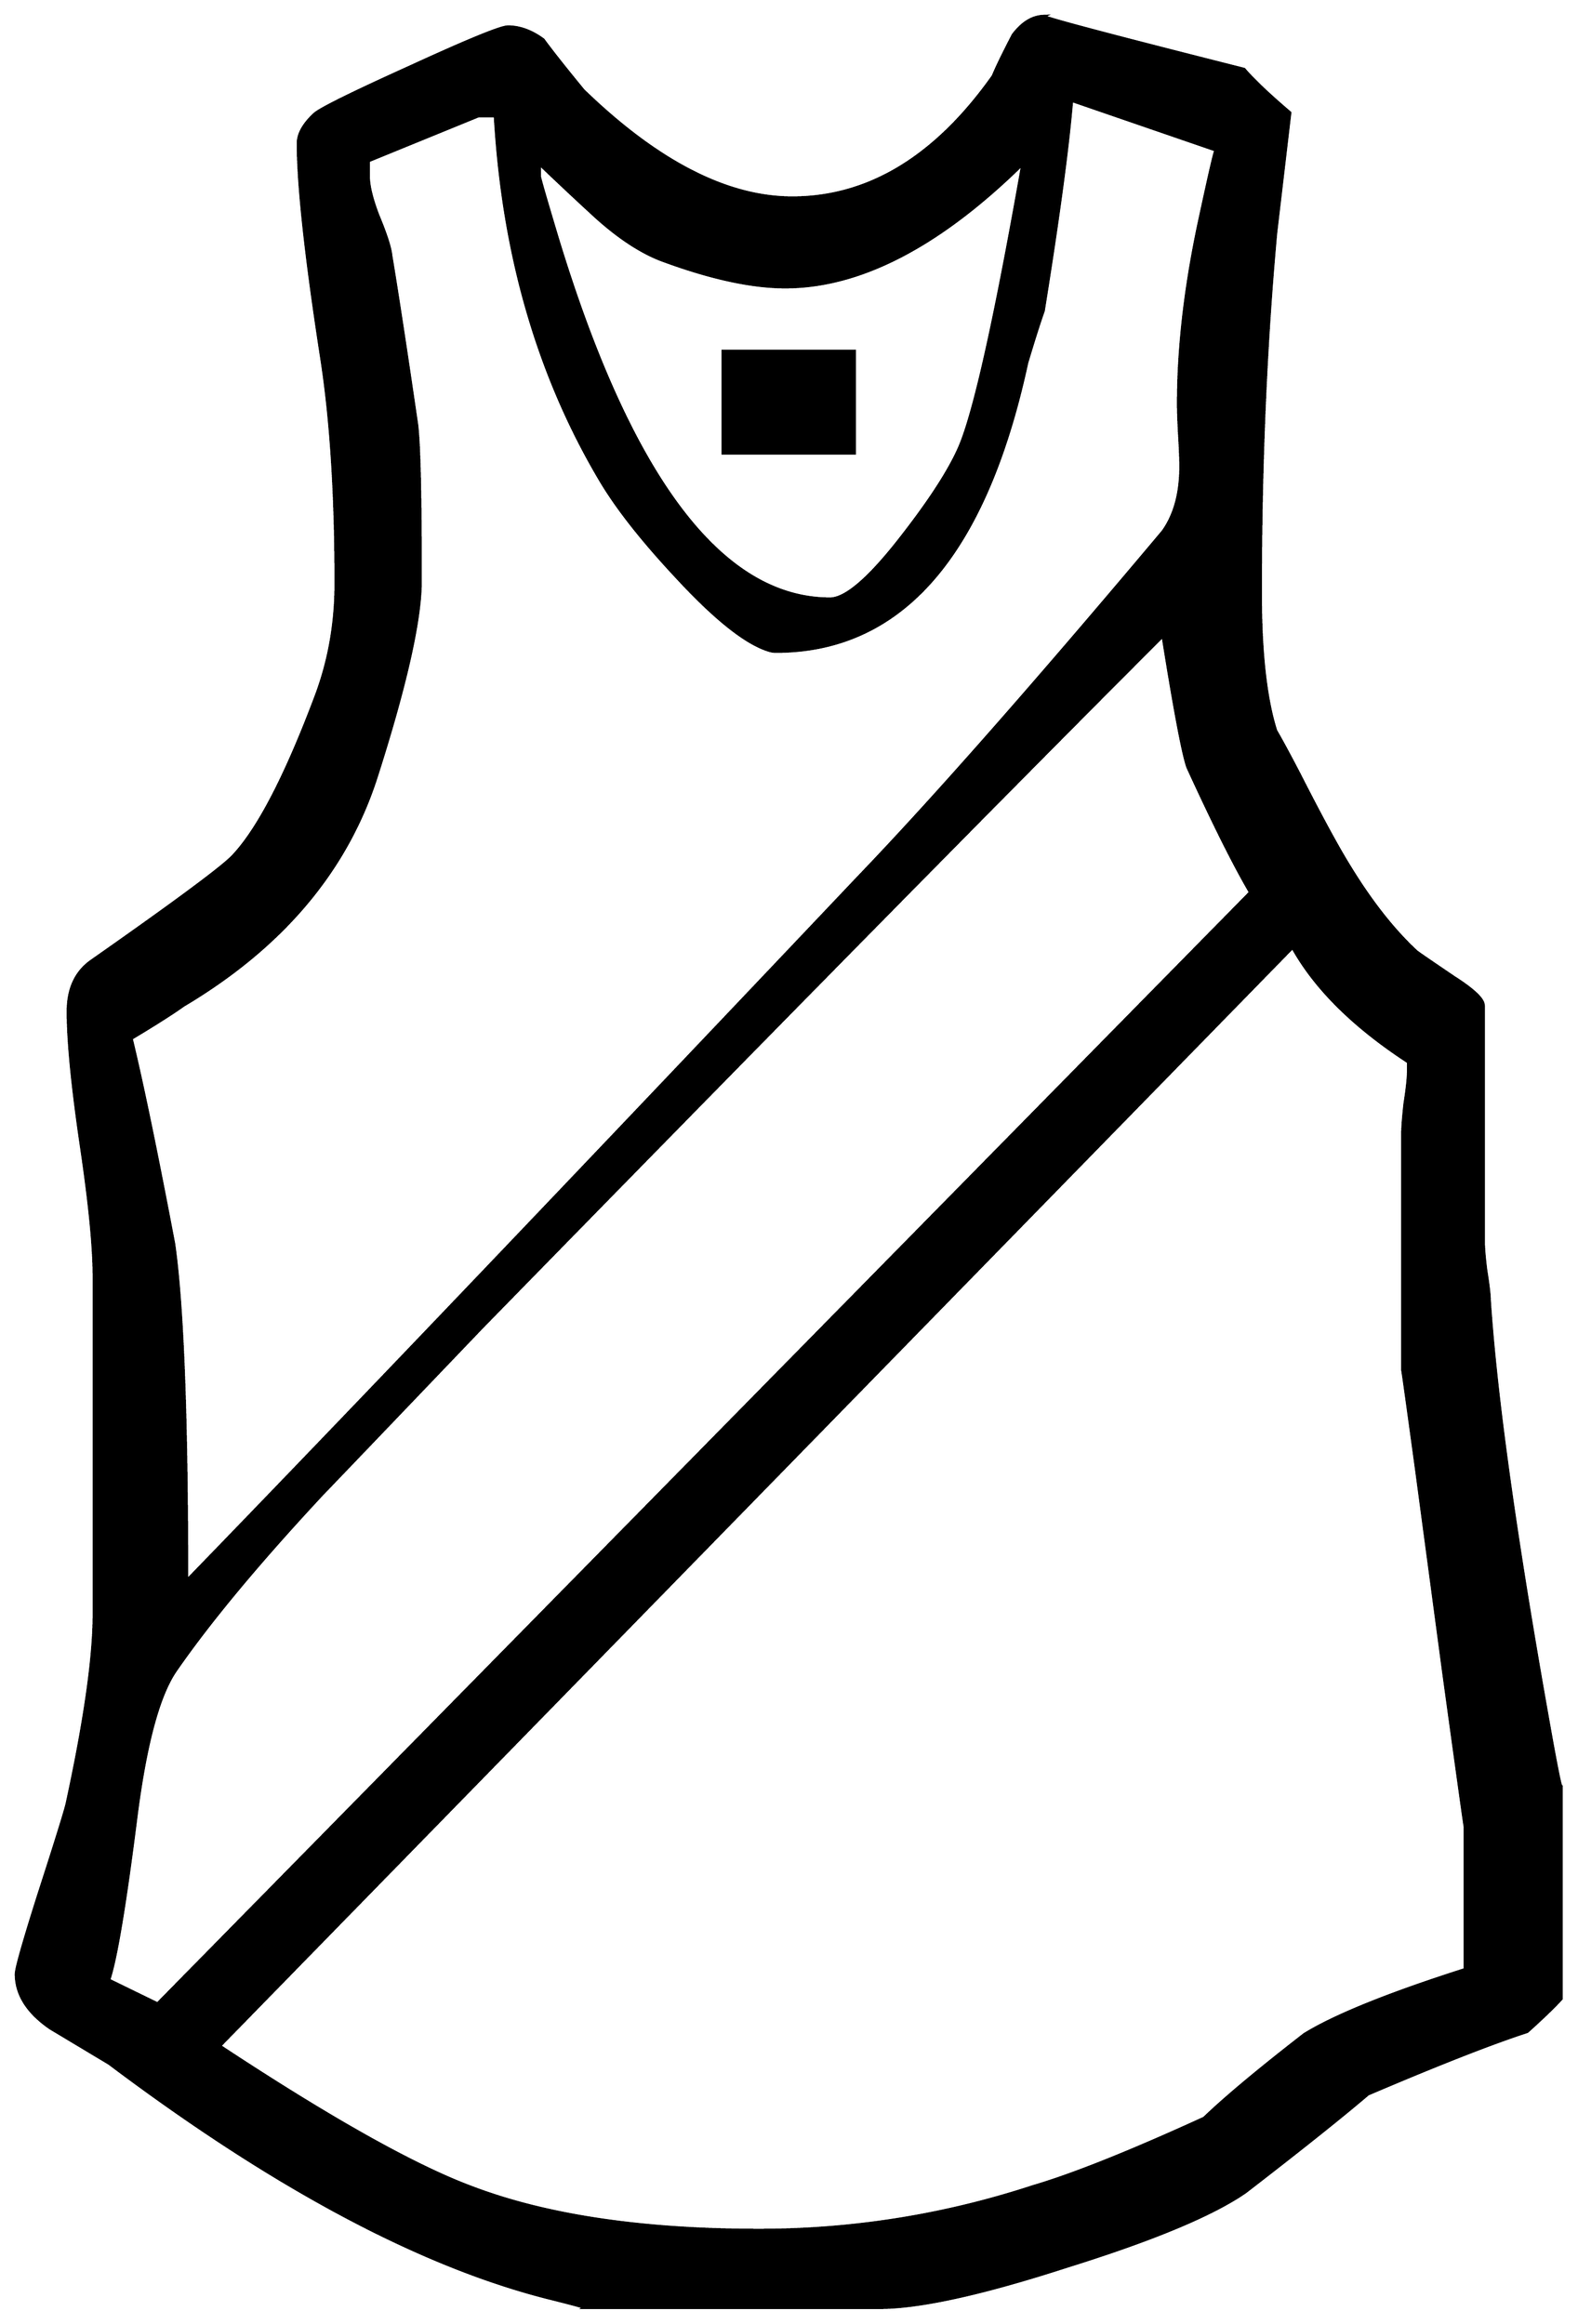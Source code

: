 


\begin{tikzpicture}[y=0.80pt, x=0.80pt, yscale=-1.0, xscale=1.0, inner sep=0pt, outer sep=0pt]
\begin{scope}[shift={(100.0,1710.0)},nonzero rule]
  \path[draw=.,fill=.,line width=1.600pt] (1392.0,123.0) .. controls
    (1386.0,129.667) and (1376.333,139.0) .. (1363.0,151.0) ..
    controls (1332.333,161.0) and (1287.333,178.667) .. (1228.0,204.0)
    .. controls (1205.333,223.333) and (1170.667,251.0) ..
    (1124.0,287.0) .. controls (1096.0,306.333) and (1045.667,327.333)
    .. (973.0,350.0) .. controls (901.0,373.333) and (848.0,385.0)
    .. (814.0,385.0) -- (563.0,385.0) .. controls (565.0,385.0)
    and (555.333,382.333) .. (534.0,377.0) .. controls (425.333,349.667)
    and (301.0,283.333) .. (161.0,178.0) .. controls (144.333,168.0)
    and (127.667,158.0) .. (111.0,148.0) .. controls (91.667,134.667)
    and (82.0,119.333) .. (82.0,102.0) .. controls (82.0,97.333) and
    (88.333,75.0) .. (101.0,35.0) .. controls (115.0,-8.333) and
    (123.0,-34.0) .. (125.0,-42.0) .. controls (140.333,-112.667)
    and (148.0,-166.333) .. (148.0,-203.0) -- (148.0,-489.0) ..
    controls (148.0,-514.333) and (144.333,-551.667) .. (137.0,-601.0)
    .. controls (129.667,-651.0) and (126.0,-688.667) ..
    (126.0,-714.0) .. controls (126.0,-733.333) and (132.667,-747.667)
    .. (146.0,-757.0) .. controls (217.333,-807.0) and
    (257.333,-836.667) .. (266.0,-846.0) .. controls (287.333,-868.667)
    and (310.667,-913.667) .. (336.0,-981.0) .. controls
    (347.333,-1011.0) and (353.0,-1043.0) .. (353.0,-1077.0) ..
    controls (353.0,-1151.667) and (349.0,-1215.0) ..
    (341.0,-1267.0) .. controls (327.667,-1353.0) and
    (321.0,-1414.0) .. (321.0,-1450.0) .. controls
    (321.0,-1458.0) and (325.667,-1466.333) .. (335.0,-1475.0) ..
    controls (340.333,-1479.667) and (367.333,-1493.0) ..
    (416.0,-1515.0) .. controls (465.333,-1537.667) and
    (493.0,-1549.0) .. (499.0,-1549.0) .. controls
    (509.0,-1549.0) and (519.0,-1545.333) .. (529.0,-1538.0) ..
    controls (536.333,-1528.0) and (547.667,-1513.667) ..
    (563.0,-1495.0) .. controls (625.667,-1434.333) and
    (684.667,-1404.0) .. (740.0,-1404.0) .. controls
    (804.667,-1404.0) and (861.333,-1438.333) .. (910.0,-1507.0) ..
    controls (913.333,-1515.0) and (919.0,-1526.667) ..
    (927.0,-1542.0) .. controls (935.0,-1552.667) and
    (944.0,-1558.0) .. (954.0,-1558.0) .. controls
    (948.0,-1558.0) and (1004.333,-1543.0) .. (1123.0,-1513.0) ..
    controls (1131.0,-1503.667) and (1144.0,-1491.333) ..
    (1162.0,-1476.0) .. controls (1159.333,-1453.333) and
    (1155.333,-1419.333) .. (1150.0,-1374.0) .. controls
    (1141.333,-1278.667) and (1137.0,-1177.0) .. (1137.0,-1069.0) ..
    controls (1137.0,-1018.333) and (1141.333,-979.333) ..
    (1150.0,-952.0) .. controls (1154.667,-944.0) and
    (1161.333,-931.667) .. (1170.0,-915.0) .. controls
    (1188.667,-878.333) and (1203.0,-852.0) .. (1213.0,-836.0) ..
    controls (1231.0,-806.667) and (1249.667,-783.0) ..
    (1269.0,-765.0) .. controls (1269.667,-764.333) and
    (1280.333,-757.0) .. (1301.0,-743.0) .. controls
    (1317.667,-732.333) and (1326.0,-724.333) .. (1326.0,-719.0) --
    (1326.0,-520.0) .. controls (1326.0,-514.0) and
    (1326.667,-505.667) .. (1328.0,-495.0) .. controls
    (1330.0,-482.333) and (1331.0,-474.0) .. (1331.0,-470.0) ..
    controls (1336.333,-388.667) and (1352.667,-271.0) ..
    (1380.0,-117.0) .. controls (1388.0,-71.667) and
    (1392.0,-52.0) .. (1392.0,-58.0) -- (1392.0,123.0) --
    cycle(935.0,-1432.0) .. controls (864.333,-1362.667) and
    (797.333,-1328.0) .. (734.0,-1328.0) .. controls
    (705.333,-1328.0) and (670.333,-1335.667) .. (629.0,-1351.0) ..
    controls (611.667,-1357.667) and (593.333,-1369.667) ..
    (574.0,-1387.0) .. controls (558.0,-1401.667) and
    (542.0,-1416.667) .. (526.0,-1432.0) -- (526.0,-1422.0) ..
    controls (526.0,-1420.667) and (531.0,-1403.333) ..
    (541.0,-1370.0) .. controls (603.0,-1166.0) and
    (680.0,-1064.0) .. (772.0,-1064.0) .. controls
    (785.333,-1064.0) and (805.667,-1081.667) .. (833.0,-1117.0) ..
    controls (856.333,-1147.0) and (872.333,-1171.667) ..
    (881.0,-1191.0) .. controls (893.667,-1219.0) and
    (911.667,-1299.333) .. (935.0,-1432.0) -- cycle(1099.0,-1444.0)
    -- (977.0,-1486.0) .. controls (973.667,-1446.0) and
    (965.667,-1386.667) .. (953.0,-1308.0) .. controls
    (949.667,-1298.667) and (945.0,-1284.0) .. (939.0,-1264.0) ..
    controls (903.667,-1100.667) and (832.667,-1019.0) ..
    (726.0,-1019.0) .. controls (724.0,-1019.0) and
    (722.0,-1019.333) .. (720.0,-1020.0) .. controls
    (700.667,-1026.0) and (674.667,-1046.667) .. (642.0,-1082.0) ..
    controls (613.333,-1112.667) and (592.0,-1139.667) ..
    (578.0,-1163.0) .. controls (524.667,-1252.333) and
    (494.667,-1355.667) .. (488.0,-1473.0) -- (474.0,-1473.0) --
    (381.0,-1435.0) -- (381.0,-1422.0) .. controls
    (381.0,-1414.0) and (383.667,-1403.0) .. (389.0,-1389.0) ..
    controls (395.667,-1373.0) and (399.333,-1361.667) ..
    (400.0,-1355.0) .. controls (405.333,-1323.0) and
    (412.667,-1275.0) .. (422.0,-1211.0) .. controls
    (424.0,-1193.667) and (425.0,-1149.667) .. (425.0,-1079.0) ..
    controls (425.0,-1046.333) and (412.667,-991.333) ..
    (388.0,-914.0) .. controls (362.667,-834.0) and (308.0,-769.0)
    .. (224.0,-719.0) .. controls (214.667,-712.333) and
    (200.0,-703.0) .. (180.0,-691.0) .. controls (189.333,-652.333)
    and (201.333,-594.333) .. (216.0,-517.0) .. controls
    (223.333,-465.667) and (227.0,-370.667) .. (227.0,-232.0) ..
    controls (354.333,-363.333) and (544.0,-562.0) .. (796.0,-828.0)
    .. controls (859.333,-894.0) and (945.333,-991.667) ..
    (1054.0,-1121.0) .. controls (1064.0,-1135.0) and
    (1069.0,-1153.333) .. (1069.0,-1176.0) .. controls
    (1069.0,-1182.0) and (1068.667,-1190.667) .. (1068.0,-1202.0) ..
    controls (1067.333,-1214.0) and (1067.0,-1223.0) ..
    (1067.0,-1229.0) .. controls (1067.0,-1275.667) and
    (1072.667,-1326.0) .. (1084.0,-1380.0) .. controls
    (1094.0,-1426.667) and (1099.0,-1448.0) .. (1099.0,-1444.0) --
    cycle(1128.0,-815.0) .. controls (1114.667,-837.667) and
    (1097.0,-873.0) .. (1075.0,-921.0) .. controls
    (1071.0,-932.333) and (1064.0,-969.333) .. (1054.0,-1032.0) ..
    controls (924.667,-902.667) and (732.333,-707.333) .. (477.0,-446.0)
    .. controls (389.0,-354.0) and (344.0,-307.0) ..
    (342.0,-305.0) .. controls (288.0,-247.0) and (246.667,-197.333)
    .. (218.0,-156.0) .. controls (203.333,-135.333) and
    (192.0,-93.667) .. (184.0,-31.0) .. controls (174.667,43.0) and
    (167.0,89.0) .. (161.0,107.0) -- (202.0,127.0) --
    (1128.0,-815.0) -- cycle(1310.0,98.0) -- (1310.0,-23.0) ..
    controls (1310.0,-21.667) and (1304.0,-64.667) ..
    (1292.0,-152.0) -- (1269.0,-324.0) .. controls
    (1261.0,-382.667) and (1257.0,-411.333) .. (1257.0,-410.0) --
    (1257.0,-609.0) .. controls (1257.0,-615.0) and
    (1257.667,-624.0) .. (1259.0,-636.0) .. controls
    (1261.0,-648.667) and (1262.0,-658.333) .. (1262.0,-665.0) --
    (1262.0,-671.0) .. controls (1216.0,-701.0) and
    (1183.333,-733.333) .. (1164.0,-768.0) -- (255.0,163.0) ..
    controls (349.0,225.0) and (420.333,265.0) .. (469.0,283.0) ..
    controls (532.333,307.0) and (613.333,319.0) .. (712.0,319.0) ..
    controls (791.333,319.0) and (868.667,306.667) .. (944.0,282.0) ..
    controls (978.0,272.0) and (1026.333,252.667) .. (1089.0,224.0)
    .. controls (1107.0,206.667) and (1135.333,183.0) ..
    (1174.0,153.0) .. controls (1200.0,137.0) and (1245.333,118.667)
    .. (1310.0,98.0) -- cycle(793.0,-1187.0) -- (681.0,-1187.0)
    -- (681.0,-1274.0) -- (793.0,-1274.0) -- (793.0,-1187.0) --
    cycle;
\end{scope}

\end{tikzpicture}

